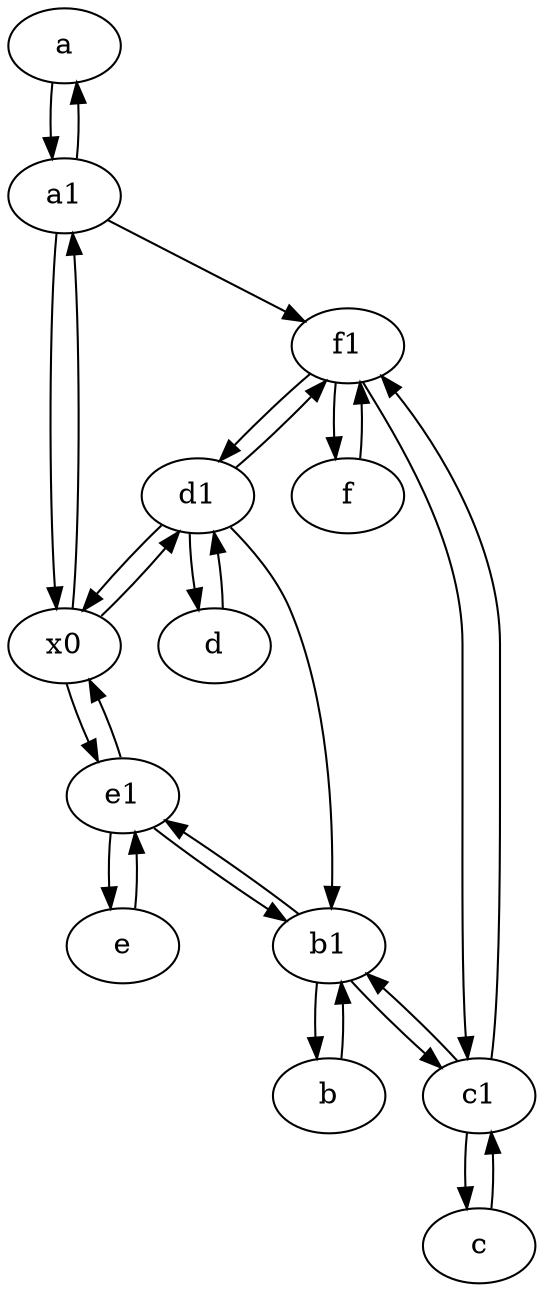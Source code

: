 digraph  {
	a [pos="40,10!"];
	x0;
	e [pos="30,50!"];
	f1;
	d1 [pos="25,30!"];
	a1 [pos="40,15!"];
	d [pos="20,30!"];
	e1 [pos="25,45!"];
	b1 [pos="45,20!"];
	f [pos="15,45!"];
	c1 [pos="30,15!"];
	c [pos="20,10!"];
	b [pos="50,20!"];
	d -> d1;
	e1 -> x0;
	e -> e1;
	x0 -> d1;
	c1 -> f1;
	d1 -> d;
	e1 -> b1;
	f1 -> f;
	a1 -> x0;
	c -> c1;
	c1 -> b1;
	b1 -> b;
	x0 -> a1;
	a1 -> a;
	f -> f1;
	d1 -> x0;
	a1 -> f1;
	f1 -> c1;
	a -> a1;
	d1 -> f1;
	b1 -> c1;
	d1 -> b1;
	b1 -> e1;
	b -> b1;
	e1 -> e;
	c1 -> c;
	x0 -> e1;
	f1 -> d1;

	}